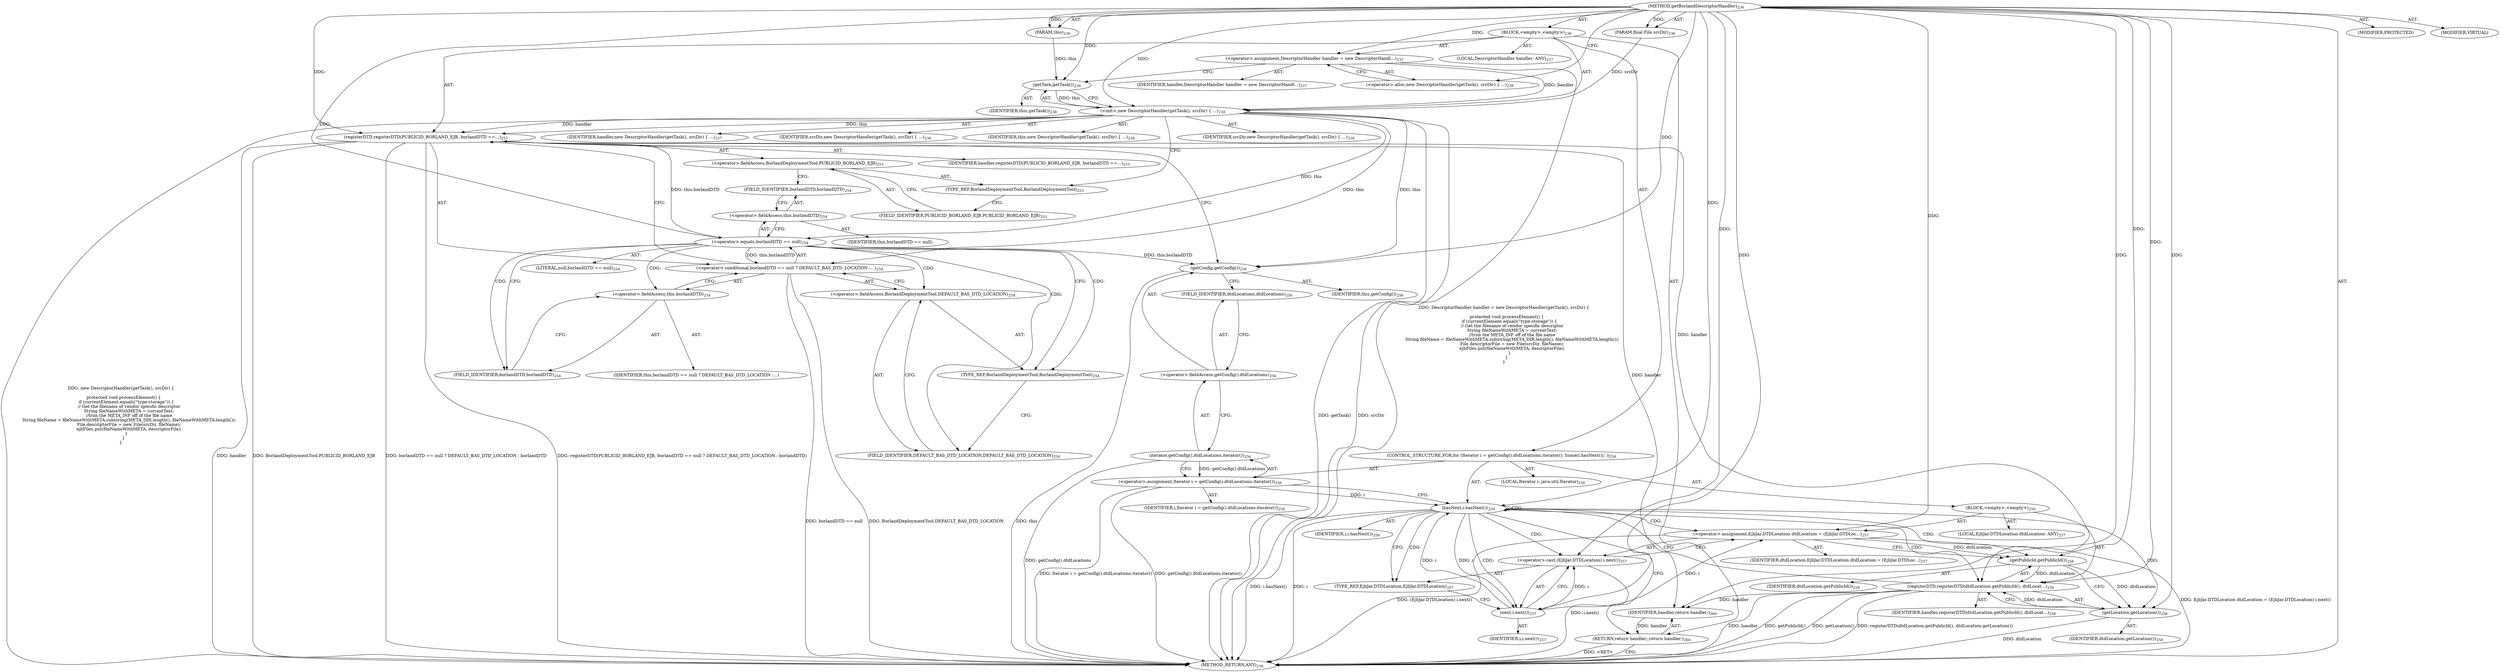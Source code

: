 digraph "getBorlandDescriptorHandler" {  
"111669149704" [label = <(METHOD,getBorlandDescriptorHandler)<SUB>236</SUB>> ]
"115964117000" [label = <(PARAM,this)<SUB>236</SUB>> ]
"115964117014" [label = <(PARAM,final File srcDir)<SUB>236</SUB>> ]
"25769803784" [label = <(BLOCK,&lt;empty&gt;,&lt;empty&gt;)<SUB>236</SUB>> ]
"94489280512" [label = <(LOCAL,DescriptorHandler handler: ANY)<SUB>237</SUB>> ]
"30064771090" [label = <(&lt;operator&gt;.assignment,DescriptorHandler handler = new DescriptorHandl...)<SUB>237</SUB>> ]
"68719476801" [label = <(IDENTIFIER,handler,DescriptorHandler handler = new DescriptorHandl...)<SUB>237</SUB>> ]
"30064771091" [label = <(&lt;operator&gt;.alloc,new DescriptorHandler(getTask(), srcDir) {

 ...)<SUB>238</SUB>> ]
"30064771072" [label = <(&lt;init&gt;,new DescriptorHandler(getTask(), srcDir) {

 ...)<SUB>238</SUB>> ]
"68719476789" [label = <(IDENTIFIER,handler,new DescriptorHandler(getTask(), srcDir) {

 ...)<SUB>237</SUB>> ]
"30064771073" [label = <(getTask,getTask())<SUB>238</SUB>> ]
"68719476744" [label = <(IDENTIFIER,this,getTask())<SUB>238</SUB>> ]
"68719476791" [label = <(IDENTIFIER,srcDir,new DescriptorHandler(getTask(), srcDir) {

 ...)<SUB>238</SUB>> ]
"68719476792" [label = <(IDENTIFIER,this,new DescriptorHandler(getTask(), srcDir) {

 ...)<SUB>238</SUB>> ]
"68719476790" [label = <(IDENTIFIER,srcDir,new DescriptorHandler(getTask(), srcDir) {

 ...)<SUB>238</SUB>> ]
"30064771092" [label = <(registerDTD,registerDTD(PUBLICID_BORLAND_EJB, borlandDTD ==...)<SUB>253</SUB>> ]
"68719476802" [label = <(IDENTIFIER,handler,registerDTD(PUBLICID_BORLAND_EJB, borlandDTD ==...)<SUB>253</SUB>> ]
"30064771093" [label = <(&lt;operator&gt;.fieldAccess,BorlandDeploymentTool.PUBLICID_BORLAND_EJB)<SUB>253</SUB>> ]
"180388626432" [label = <(TYPE_REF,BorlandDeploymentTool,BorlandDeploymentTool)<SUB>253</SUB>> ]
"55834574856" [label = <(FIELD_IDENTIFIER,PUBLICID_BORLAND_EJB,PUBLICID_BORLAND_EJB)<SUB>253</SUB>> ]
"30064771094" [label = <(&lt;operator&gt;.conditional,borlandDTD == null ? DEFAULT_BAS_DTD_LOCATION :...)<SUB>254</SUB>> ]
"30064771095" [label = <(&lt;operator&gt;.equals,borlandDTD == null)<SUB>254</SUB>> ]
"30064771096" [label = <(&lt;operator&gt;.fieldAccess,this.borlandDTD)<SUB>254</SUB>> ]
"68719476803" [label = <(IDENTIFIER,this,borlandDTD == null)> ]
"55834574857" [label = <(FIELD_IDENTIFIER,borlandDTD,borlandDTD)<SUB>254</SUB>> ]
"90194313216" [label = <(LITERAL,null,borlandDTD == null)<SUB>254</SUB>> ]
"30064771097" [label = <(&lt;operator&gt;.fieldAccess,BorlandDeploymentTool.DEFAULT_BAS_DTD_LOCATION)<SUB>254</SUB>> ]
"180388626433" [label = <(TYPE_REF,BorlandDeploymentTool,BorlandDeploymentTool)<SUB>254</SUB>> ]
"55834574858" [label = <(FIELD_IDENTIFIER,DEFAULT_BAS_DTD_LOCATION,DEFAULT_BAS_DTD_LOCATION)<SUB>254</SUB>> ]
"30064771098" [label = <(&lt;operator&gt;.fieldAccess,this.borlandDTD)<SUB>254</SUB>> ]
"68719476804" [label = <(IDENTIFIER,this,borlandDTD == null ? DEFAULT_BAS_DTD_LOCATION :...)> ]
"55834574859" [label = <(FIELD_IDENTIFIER,borlandDTD,borlandDTD)<SUB>254</SUB>> ]
"47244640256" [label = <(CONTROL_STRUCTURE,FOR,for (Iterator i = getConfig().dtdLocations.iterator(); Some(i.hasNext()); ))<SUB>256</SUB>> ]
"94489280513" [label = <(LOCAL,Iterator i: java.util.Iterator)<SUB>256</SUB>> ]
"30064771099" [label = <(&lt;operator&gt;.assignment,Iterator i = getConfig().dtdLocations.iterator())<SUB>256</SUB>> ]
"68719476805" [label = <(IDENTIFIER,i,Iterator i = getConfig().dtdLocations.iterator())<SUB>256</SUB>> ]
"30064771100" [label = <(iterator,getConfig().dtdLocations.iterator())<SUB>256</SUB>> ]
"30064771101" [label = <(&lt;operator&gt;.fieldAccess,getConfig().dtdLocations)<SUB>256</SUB>> ]
"30064771102" [label = <(getConfig,getConfig())<SUB>256</SUB>> ]
"68719476749" [label = <(IDENTIFIER,this,getConfig())<SUB>256</SUB>> ]
"55834574860" [label = <(FIELD_IDENTIFIER,dtdLocations,dtdLocations)<SUB>256</SUB>> ]
"30064771103" [label = <(hasNext,i.hasNext())<SUB>256</SUB>> ]
"68719476806" [label = <(IDENTIFIER,i,i.hasNext())<SUB>256</SUB>> ]
"25769803785" [label = <(BLOCK,&lt;empty&gt;,&lt;empty&gt;)<SUB>256</SUB>> ]
"94489280514" [label = <(LOCAL,EjbJar.DTDLocation dtdLocation: ANY)<SUB>257</SUB>> ]
"30064771104" [label = <(&lt;operator&gt;.assignment,EjbJar.DTDLocation dtdLocation = (EjbJar.DTDLoc...)<SUB>257</SUB>> ]
"68719476807" [label = <(IDENTIFIER,dtdLocation,EjbJar.DTDLocation dtdLocation = (EjbJar.DTDLoc...)<SUB>257</SUB>> ]
"30064771105" [label = <(&lt;operator&gt;.cast,(EjbJar.DTDLocation) i.next())<SUB>257</SUB>> ]
"180388626434" [label = <(TYPE_REF,EjbJar.DTDLocation,EjbJar.DTDLocation)<SUB>257</SUB>> ]
"30064771106" [label = <(next,i.next())<SUB>257</SUB>> ]
"68719476808" [label = <(IDENTIFIER,i,i.next())<SUB>257</SUB>> ]
"30064771107" [label = <(registerDTD,registerDTD(dtdLocation.getPublicId(), dtdLocat...)<SUB>258</SUB>> ]
"68719476809" [label = <(IDENTIFIER,handler,registerDTD(dtdLocation.getPublicId(), dtdLocat...)<SUB>258</SUB>> ]
"30064771108" [label = <(getPublicId,getPublicId())<SUB>258</SUB>> ]
"68719476810" [label = <(IDENTIFIER,dtdLocation,getPublicId())<SUB>258</SUB>> ]
"30064771109" [label = <(getLocation,getLocation())<SUB>258</SUB>> ]
"68719476811" [label = <(IDENTIFIER,dtdLocation,getLocation())<SUB>258</SUB>> ]
"146028888064" [label = <(RETURN,return handler;,return handler;)<SUB>260</SUB>> ]
"68719476812" [label = <(IDENTIFIER,handler,return handler;)<SUB>260</SUB>> ]
"133143986217" [label = <(MODIFIER,PROTECTED)> ]
"133143986218" [label = <(MODIFIER,VIRTUAL)> ]
"128849018888" [label = <(METHOD_RETURN,ANY)<SUB>236</SUB>> ]
  "111669149704" -> "115964117000"  [ label = "AST: "] 
  "111669149704" -> "115964117014"  [ label = "AST: "] 
  "111669149704" -> "25769803784"  [ label = "AST: "] 
  "111669149704" -> "133143986217"  [ label = "AST: "] 
  "111669149704" -> "133143986218"  [ label = "AST: "] 
  "111669149704" -> "128849018888"  [ label = "AST: "] 
  "25769803784" -> "94489280512"  [ label = "AST: "] 
  "25769803784" -> "30064771090"  [ label = "AST: "] 
  "25769803784" -> "30064771072"  [ label = "AST: "] 
  "25769803784" -> "30064771092"  [ label = "AST: "] 
  "25769803784" -> "47244640256"  [ label = "AST: "] 
  "25769803784" -> "146028888064"  [ label = "AST: "] 
  "30064771090" -> "68719476801"  [ label = "AST: "] 
  "30064771090" -> "30064771091"  [ label = "AST: "] 
  "30064771072" -> "68719476789"  [ label = "AST: "] 
  "30064771072" -> "30064771073"  [ label = "AST: "] 
  "30064771072" -> "68719476791"  [ label = "AST: "] 
  "30064771072" -> "68719476792"  [ label = "AST: "] 
  "30064771072" -> "68719476790"  [ label = "AST: "] 
  "30064771073" -> "68719476744"  [ label = "AST: "] 
  "30064771092" -> "68719476802"  [ label = "AST: "] 
  "30064771092" -> "30064771093"  [ label = "AST: "] 
  "30064771092" -> "30064771094"  [ label = "AST: "] 
  "30064771093" -> "180388626432"  [ label = "AST: "] 
  "30064771093" -> "55834574856"  [ label = "AST: "] 
  "30064771094" -> "30064771095"  [ label = "AST: "] 
  "30064771094" -> "30064771097"  [ label = "AST: "] 
  "30064771094" -> "30064771098"  [ label = "AST: "] 
  "30064771095" -> "30064771096"  [ label = "AST: "] 
  "30064771095" -> "90194313216"  [ label = "AST: "] 
  "30064771096" -> "68719476803"  [ label = "AST: "] 
  "30064771096" -> "55834574857"  [ label = "AST: "] 
  "30064771097" -> "180388626433"  [ label = "AST: "] 
  "30064771097" -> "55834574858"  [ label = "AST: "] 
  "30064771098" -> "68719476804"  [ label = "AST: "] 
  "30064771098" -> "55834574859"  [ label = "AST: "] 
  "47244640256" -> "94489280513"  [ label = "AST: "] 
  "47244640256" -> "30064771099"  [ label = "AST: "] 
  "47244640256" -> "30064771103"  [ label = "AST: "] 
  "47244640256" -> "25769803785"  [ label = "AST: "] 
  "30064771099" -> "68719476805"  [ label = "AST: "] 
  "30064771099" -> "30064771100"  [ label = "AST: "] 
  "30064771100" -> "30064771101"  [ label = "AST: "] 
  "30064771101" -> "30064771102"  [ label = "AST: "] 
  "30064771101" -> "55834574860"  [ label = "AST: "] 
  "30064771102" -> "68719476749"  [ label = "AST: "] 
  "30064771103" -> "68719476806"  [ label = "AST: "] 
  "25769803785" -> "94489280514"  [ label = "AST: "] 
  "25769803785" -> "30064771104"  [ label = "AST: "] 
  "25769803785" -> "30064771107"  [ label = "AST: "] 
  "30064771104" -> "68719476807"  [ label = "AST: "] 
  "30064771104" -> "30064771105"  [ label = "AST: "] 
  "30064771105" -> "180388626434"  [ label = "AST: "] 
  "30064771105" -> "30064771106"  [ label = "AST: "] 
  "30064771106" -> "68719476808"  [ label = "AST: "] 
  "30064771107" -> "68719476809"  [ label = "AST: "] 
  "30064771107" -> "30064771108"  [ label = "AST: "] 
  "30064771107" -> "30064771109"  [ label = "AST: "] 
  "30064771108" -> "68719476810"  [ label = "AST: "] 
  "30064771109" -> "68719476811"  [ label = "AST: "] 
  "146028888064" -> "68719476812"  [ label = "AST: "] 
  "30064771090" -> "30064771073"  [ label = "CFG: "] 
  "30064771072" -> "180388626432"  [ label = "CFG: "] 
  "30064771092" -> "30064771102"  [ label = "CFG: "] 
  "146028888064" -> "128849018888"  [ label = "CFG: "] 
  "30064771091" -> "30064771090"  [ label = "CFG: "] 
  "30064771073" -> "30064771072"  [ label = "CFG: "] 
  "30064771093" -> "55834574857"  [ label = "CFG: "] 
  "30064771094" -> "30064771092"  [ label = "CFG: "] 
  "30064771099" -> "30064771103"  [ label = "CFG: "] 
  "30064771103" -> "180388626434"  [ label = "CFG: "] 
  "30064771103" -> "146028888064"  [ label = "CFG: "] 
  "180388626432" -> "55834574856"  [ label = "CFG: "] 
  "55834574856" -> "30064771093"  [ label = "CFG: "] 
  "30064771095" -> "180388626433"  [ label = "CFG: "] 
  "30064771095" -> "55834574859"  [ label = "CFG: "] 
  "30064771097" -> "30064771094"  [ label = "CFG: "] 
  "30064771098" -> "30064771094"  [ label = "CFG: "] 
  "30064771100" -> "30064771099"  [ label = "CFG: "] 
  "30064771104" -> "30064771108"  [ label = "CFG: "] 
  "30064771107" -> "30064771103"  [ label = "CFG: "] 
  "30064771096" -> "30064771095"  [ label = "CFG: "] 
  "180388626433" -> "55834574858"  [ label = "CFG: "] 
  "55834574858" -> "30064771097"  [ label = "CFG: "] 
  "55834574859" -> "30064771098"  [ label = "CFG: "] 
  "30064771101" -> "30064771100"  [ label = "CFG: "] 
  "30064771105" -> "30064771104"  [ label = "CFG: "] 
  "30064771108" -> "30064771109"  [ label = "CFG: "] 
  "30064771109" -> "30064771107"  [ label = "CFG: "] 
  "55834574857" -> "30064771096"  [ label = "CFG: "] 
  "30064771102" -> "55834574860"  [ label = "CFG: "] 
  "55834574860" -> "30064771101"  [ label = "CFG: "] 
  "180388626434" -> "30064771106"  [ label = "CFG: "] 
  "30064771106" -> "30064771105"  [ label = "CFG: "] 
  "111669149704" -> "30064771091"  [ label = "CFG: "] 
  "146028888064" -> "128849018888"  [ label = "DDG: &lt;RET&gt;"] 
  "30064771090" -> "128849018888"  [ label = "DDG: DescriptorHandler handler = new DescriptorHandler(getTask(), srcDir) {

    protected void processElement() {
        if (currentElement.equals(&quot;type-storage&quot;)) {
            // Get the filename of vendor specific descriptor
            String fileNameWithMETA = currentText;
            //trim the META_INF\ off of the file name
            String fileName = fileNameWithMETA.substring(META_DIR.length(), fileNameWithMETA.length());
            File descriptorFile = new File(srcDir, fileName);
            ejbFiles.put(fileNameWithMETA, descriptorFile);
        }
    }
}"] 
  "30064771072" -> "128849018888"  [ label = "DDG: getTask()"] 
  "30064771072" -> "128849018888"  [ label = "DDG: srcDir"] 
  "30064771072" -> "128849018888"  [ label = "DDG: new DescriptorHandler(getTask(), srcDir) {

    protected void processElement() {
        if (currentElement.equals(&quot;type-storage&quot;)) {
            // Get the filename of vendor specific descriptor
            String fileNameWithMETA = currentText;
            //trim the META_INF\ off of the file name
            String fileName = fileNameWithMETA.substring(META_DIR.length(), fileNameWithMETA.length());
            File descriptorFile = new File(srcDir, fileName);
            ejbFiles.put(fileNameWithMETA, descriptorFile);
        }
    }
}"] 
  "30064771092" -> "128849018888"  [ label = "DDG: handler"] 
  "30064771092" -> "128849018888"  [ label = "DDG: BorlandDeploymentTool.PUBLICID_BORLAND_EJB"] 
  "30064771094" -> "128849018888"  [ label = "DDG: borlandDTD == null"] 
  "30064771094" -> "128849018888"  [ label = "DDG: BorlandDeploymentTool.DEFAULT_BAS_DTD_LOCATION"] 
  "30064771092" -> "128849018888"  [ label = "DDG: borlandDTD == null ? DEFAULT_BAS_DTD_LOCATION : borlandDTD"] 
  "30064771092" -> "128849018888"  [ label = "DDG: registerDTD(PUBLICID_BORLAND_EJB, borlandDTD == null ? DEFAULT_BAS_DTD_LOCATION : borlandDTD)"] 
  "30064771102" -> "128849018888"  [ label = "DDG: this"] 
  "30064771100" -> "128849018888"  [ label = "DDG: getConfig().dtdLocations"] 
  "30064771099" -> "128849018888"  [ label = "DDG: getConfig().dtdLocations.iterator()"] 
  "30064771099" -> "128849018888"  [ label = "DDG: Iterator i = getConfig().dtdLocations.iterator()"] 
  "30064771103" -> "128849018888"  [ label = "DDG: i"] 
  "30064771103" -> "128849018888"  [ label = "DDG: i.hasNext()"] 
  "30064771105" -> "128849018888"  [ label = "DDG: i.next()"] 
  "30064771104" -> "128849018888"  [ label = "DDG: (EjbJar.DTDLocation) i.next()"] 
  "30064771104" -> "128849018888"  [ label = "DDG: EjbJar.DTDLocation dtdLocation = (EjbJar.DTDLocation) i.next()"] 
  "30064771107" -> "128849018888"  [ label = "DDG: handler"] 
  "30064771107" -> "128849018888"  [ label = "DDG: getPublicId()"] 
  "30064771109" -> "128849018888"  [ label = "DDG: dtdLocation"] 
  "30064771107" -> "128849018888"  [ label = "DDG: getLocation()"] 
  "30064771107" -> "128849018888"  [ label = "DDG: registerDTD(dtdLocation.getPublicId(), dtdLocation.getLocation())"] 
  "111669149704" -> "115964117000"  [ label = "DDG: "] 
  "111669149704" -> "115964117014"  [ label = "DDG: "] 
  "111669149704" -> "30064771090"  [ label = "DDG: "] 
  "68719476812" -> "146028888064"  [ label = "DDG: handler"] 
  "30064771090" -> "30064771072"  [ label = "DDG: handler"] 
  "111669149704" -> "30064771072"  [ label = "DDG: "] 
  "30064771073" -> "30064771072"  [ label = "DDG: this"] 
  "115964117014" -> "30064771072"  [ label = "DDG: srcDir"] 
  "30064771072" -> "30064771092"  [ label = "DDG: handler"] 
  "111669149704" -> "30064771092"  [ label = "DDG: "] 
  "30064771072" -> "30064771092"  [ label = "DDG: this"] 
  "30064771095" -> "30064771092"  [ label = "DDG: this.borlandDTD"] 
  "30064771100" -> "30064771099"  [ label = "DDG: getConfig().dtdLocations"] 
  "30064771107" -> "68719476812"  [ label = "DDG: handler"] 
  "30064771092" -> "68719476812"  [ label = "DDG: handler"] 
  "111669149704" -> "68719476812"  [ label = "DDG: "] 
  "115964117000" -> "30064771073"  [ label = "DDG: this"] 
  "111669149704" -> "30064771073"  [ label = "DDG: "] 
  "30064771072" -> "30064771094"  [ label = "DDG: this"] 
  "30064771095" -> "30064771094"  [ label = "DDG: this.borlandDTD"] 
  "30064771099" -> "30064771103"  [ label = "DDG: i"] 
  "30064771106" -> "30064771103"  [ label = "DDG: i"] 
  "111669149704" -> "30064771103"  [ label = "DDG: "] 
  "111669149704" -> "30064771104"  [ label = "DDG: "] 
  "30064771106" -> "30064771104"  [ label = "DDG: i"] 
  "30064771072" -> "30064771095"  [ label = "DDG: this"] 
  "111669149704" -> "30064771095"  [ label = "DDG: "] 
  "30064771092" -> "30064771107"  [ label = "DDG: handler"] 
  "111669149704" -> "30064771107"  [ label = "DDG: "] 
  "30064771108" -> "30064771107"  [ label = "DDG: dtdLocation"] 
  "30064771109" -> "30064771107"  [ label = "DDG: dtdLocation"] 
  "111669149704" -> "30064771105"  [ label = "DDG: "] 
  "30064771106" -> "30064771105"  [ label = "DDG: i"] 
  "30064771104" -> "30064771108"  [ label = "DDG: dtdLocation"] 
  "111669149704" -> "30064771108"  [ label = "DDG: "] 
  "30064771108" -> "30064771109"  [ label = "DDG: dtdLocation"] 
  "111669149704" -> "30064771109"  [ label = "DDG: "] 
  "30064771072" -> "30064771102"  [ label = "DDG: this"] 
  "111669149704" -> "30064771102"  [ label = "DDG: "] 
  "30064771095" -> "30064771102"  [ label = "DDG: this.borlandDTD"] 
  "30064771103" -> "30064771106"  [ label = "DDG: i"] 
  "111669149704" -> "30064771106"  [ label = "DDG: "] 
  "30064771103" -> "30064771108"  [ label = "CDG: "] 
  "30064771103" -> "30064771109"  [ label = "CDG: "] 
  "30064771103" -> "30064771106"  [ label = "CDG: "] 
  "30064771103" -> "30064771107"  [ label = "CDG: "] 
  "30064771103" -> "30064771104"  [ label = "CDG: "] 
  "30064771103" -> "30064771105"  [ label = "CDG: "] 
  "30064771103" -> "30064771103"  [ label = "CDG: "] 
  "30064771103" -> "180388626434"  [ label = "CDG: "] 
  "30064771095" -> "55834574858"  [ label = "CDG: "] 
  "30064771095" -> "55834574859"  [ label = "CDG: "] 
  "30064771095" -> "180388626433"  [ label = "CDG: "] 
  "30064771095" -> "30064771098"  [ label = "CDG: "] 
  "30064771095" -> "30064771097"  [ label = "CDG: "] 
}

